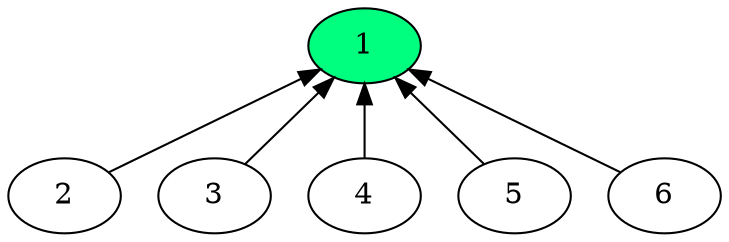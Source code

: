 digraph time_source_tree {
  rankdir="BT";
  "2" -> "1";
  "3" -> "1";
  "4" -> "1";
  "5" -> "1";
  "6" -> "1";
  "1" [fillcolor="yellow" style="filled"];
  "1" [rank="source" fillcolor="#00FF7F" style="filled"];
}
